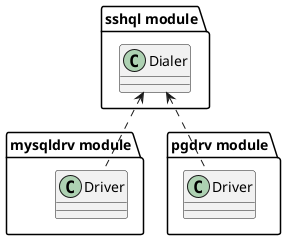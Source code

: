 @startuml


package "sshql module" {
	class "Dialer" as Dialer1 {}
}

package "mysqldrv module" {
	class "Driver" as Driver2 {}
}

package "pgdrv module" {
	class "Driver" as Driver3 {}
}

Dialer1 <.. Driver2
Dialer1 <.. Driver3

@enduml
